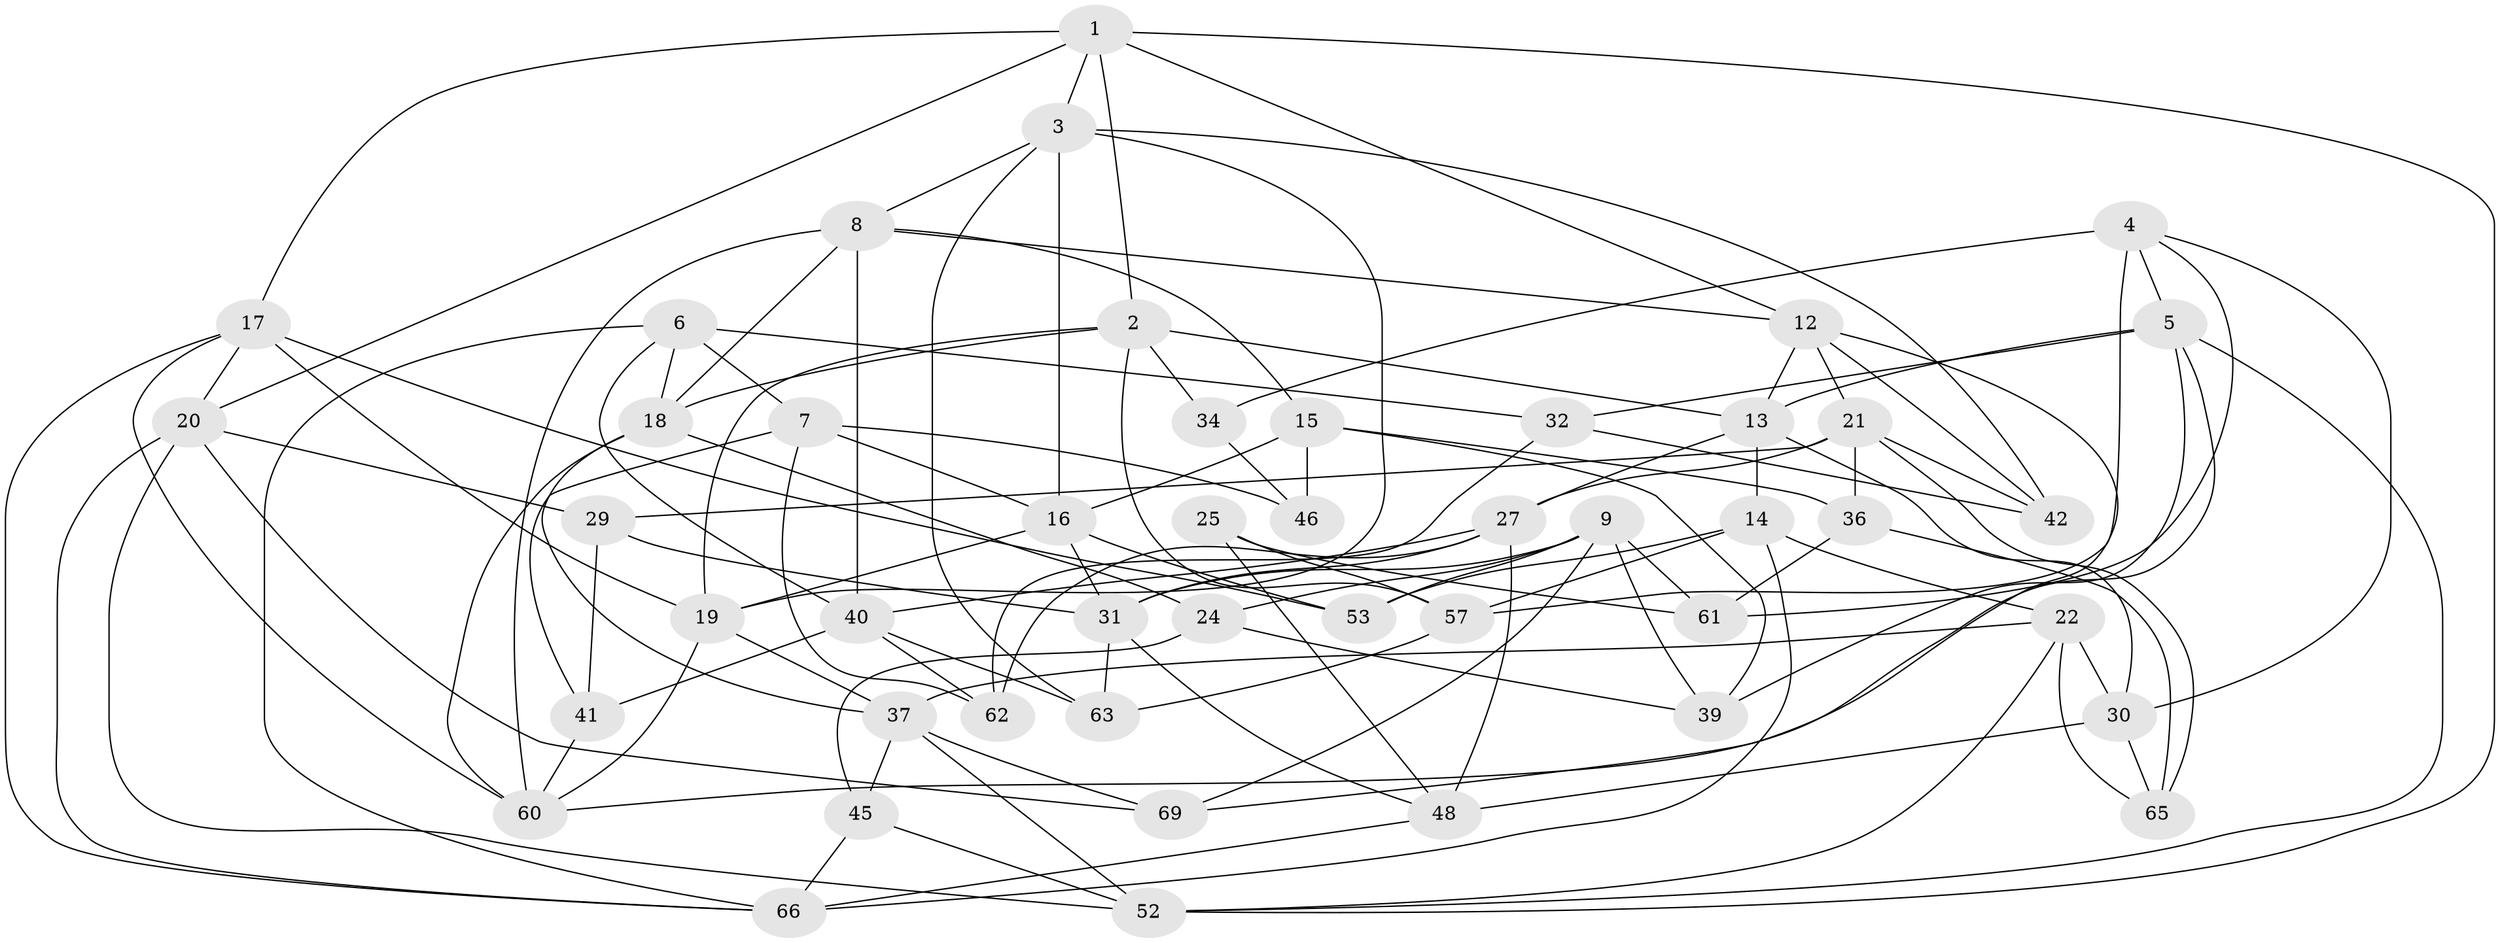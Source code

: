 // original degree distribution, {4: 1.0}
// Generated by graph-tools (version 1.1) at 2025/42/03/06/25 10:42:25]
// undirected, 47 vertices, 118 edges
graph export_dot {
graph [start="1"]
  node [color=gray90,style=filled];
  1 [super="+56"];
  2 [super="+72"];
  3 [super="+50"];
  4 [super="+10"];
  5 [super="+38"];
  6 [super="+33"];
  7 [super="+11"];
  8 [super="+77"];
  9 [super="+59"];
  12 [super="+70"];
  13 [super="+26"];
  14 [super="+67"];
  15 [super="+75"];
  16 [super="+23"];
  17 [super="+54"];
  18 [super="+49"];
  19 [super="+44"];
  20 [super="+51"];
  21 [super="+28"];
  22 [super="+64"];
  24;
  25;
  27 [super="+43"];
  29;
  30 [super="+35"];
  31 [super="+47"];
  32;
  34;
  36;
  37 [super="+55"];
  39;
  40 [super="+76"];
  41;
  42;
  45;
  46;
  48 [super="+58"];
  52 [super="+68"];
  53;
  57 [super="+71"];
  60 [super="+74"];
  61;
  62;
  63;
  65;
  66 [super="+73"];
  69;
  1 -- 17;
  1 -- 52;
  1 -- 3;
  1 -- 2;
  1 -- 20;
  1 -- 12;
  2 -- 18;
  2 -- 57;
  2 -- 34;
  2 -- 13;
  2 -- 19;
  3 -- 19;
  3 -- 8;
  3 -- 16;
  3 -- 42;
  3 -- 63;
  4 -- 34 [weight=2];
  4 -- 57;
  4 -- 61;
  4 -- 5;
  4 -- 30;
  5 -- 39;
  5 -- 60;
  5 -- 52;
  5 -- 32;
  5 -- 13;
  6 -- 32;
  6 -- 66;
  6 -- 7 [weight=2];
  6 -- 40;
  6 -- 18;
  7 -- 46;
  7 -- 16;
  7 -- 62;
  7 -- 41;
  8 -- 40;
  8 -- 15;
  8 -- 18;
  8 -- 12;
  8 -- 60;
  9 -- 69;
  9 -- 61;
  9 -- 24;
  9 -- 39;
  9 -- 53;
  9 -- 31;
  12 -- 69;
  12 -- 42;
  12 -- 13;
  12 -- 21;
  13 -- 30;
  13 -- 14;
  13 -- 27;
  14 -- 22 [weight=2];
  14 -- 66;
  14 -- 57;
  14 -- 53;
  15 -- 36;
  15 -- 39;
  15 -- 46 [weight=2];
  15 -- 16;
  16 -- 31;
  16 -- 53;
  16 -- 19;
  17 -- 20;
  17 -- 53;
  17 -- 66;
  17 -- 19;
  17 -- 60;
  18 -- 24;
  18 -- 60;
  18 -- 37;
  19 -- 60;
  19 -- 37;
  20 -- 69;
  20 -- 66;
  20 -- 29;
  20 -- 52;
  21 -- 36;
  21 -- 65;
  21 -- 27;
  21 -- 42;
  21 -- 29;
  22 -- 65;
  22 -- 52;
  22 -- 30;
  22 -- 37;
  24 -- 39;
  24 -- 45;
  25 -- 61;
  25 -- 57 [weight=2];
  25 -- 48;
  27 -- 48;
  27 -- 40;
  27 -- 62;
  27 -- 31;
  29 -- 41;
  29 -- 31;
  30 -- 65;
  30 -- 48 [weight=2];
  31 -- 63;
  31 -- 48;
  32 -- 62;
  32 -- 42;
  34 -- 46;
  36 -- 61;
  36 -- 65;
  37 -- 69;
  37 -- 45;
  37 -- 52;
  40 -- 63;
  40 -- 41;
  40 -- 62;
  41 -- 60;
  45 -- 66;
  45 -- 52;
  48 -- 66;
  57 -- 63;
}
